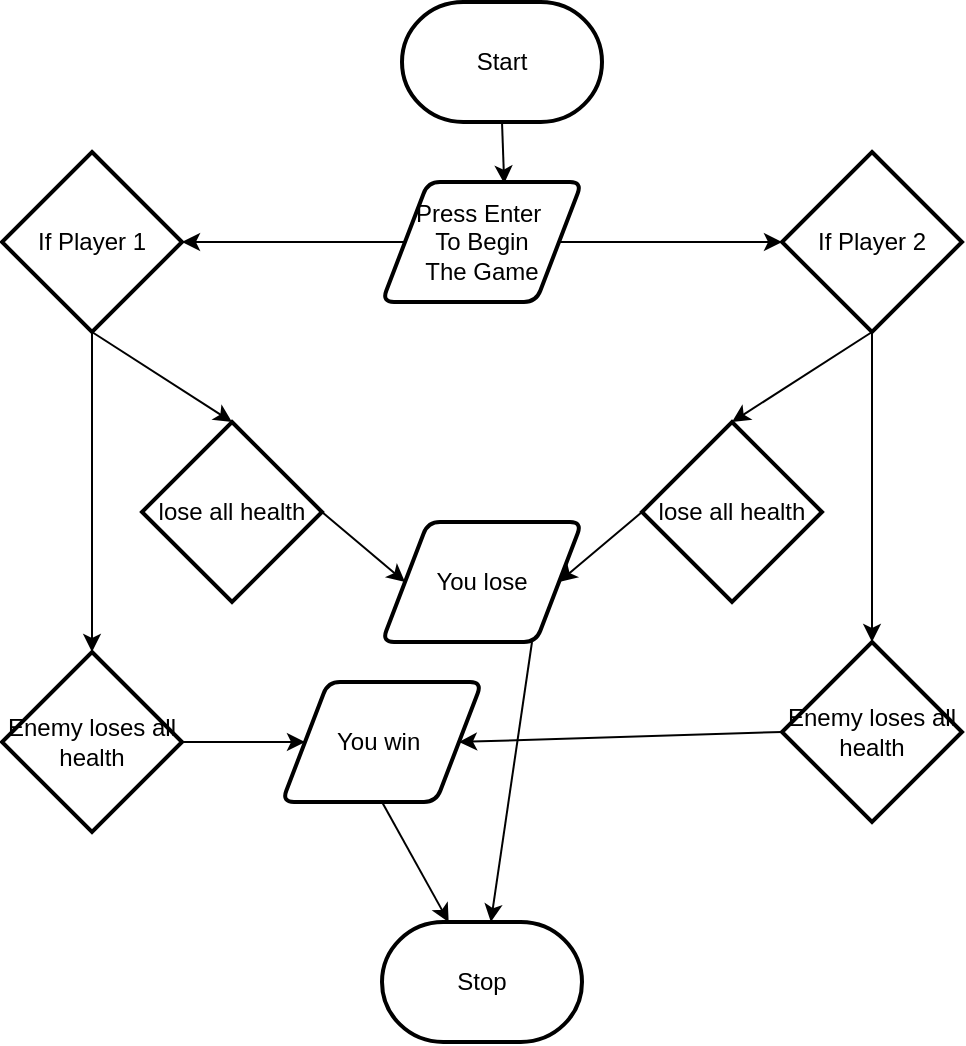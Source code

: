 <mxfile>
    <diagram id="IlVPg7WxEtr5p64IVQfV" name="Page-1">
        <mxGraphModel dx="715" dy="481" grid="1" gridSize="10" guides="1" tooltips="1" connect="1" arrows="1" fold="1" page="1" pageScale="1" pageWidth="827" pageHeight="1169" math="0" shadow="0">
            <root>
                <mxCell id="0"/>
                <mxCell id="1" parent="0"/>
                <mxCell id="10" style="edgeStyle=none;html=1;exitX=0.5;exitY=1;exitDx=0;exitDy=0;exitPerimeter=0;entryX=0.611;entryY=0.013;entryDx=0;entryDy=0;entryPerimeter=0;strokeColor=default;endArrow=classic;endFill=1;" parent="1" source="6" target="8" edge="1">
                    <mxGeometry relative="1" as="geometry"/>
                </mxCell>
                <mxCell id="6" value="Start" style="strokeWidth=2;html=1;shape=mxgraph.flowchart.terminator;whiteSpace=wrap;glass=0;" parent="1" vertex="1">
                    <mxGeometry x="300" y="210" width="100" height="60" as="geometry"/>
                </mxCell>
                <mxCell id="7" value="Stop" style="strokeWidth=2;html=1;shape=mxgraph.flowchart.terminator;whiteSpace=wrap;glass=0;" parent="1" vertex="1">
                    <mxGeometry x="290" y="670" width="100" height="60" as="geometry"/>
                </mxCell>
                <mxCell id="40" style="edgeStyle=none;html=1;exitX=1;exitY=0.5;exitDx=0;exitDy=0;entryX=0;entryY=0.5;entryDx=0;entryDy=0;entryPerimeter=0;strokeColor=default;endArrow=classic;endFill=1;" parent="1" source="8" target="39" edge="1">
                    <mxGeometry relative="1" as="geometry"/>
                </mxCell>
                <mxCell id="41" style="edgeStyle=none;html=1;exitX=0;exitY=0.5;exitDx=0;exitDy=0;entryX=1;entryY=0.5;entryDx=0;entryDy=0;entryPerimeter=0;strokeColor=default;endArrow=classic;endFill=1;" parent="1" source="8" target="38" edge="1">
                    <mxGeometry relative="1" as="geometry"/>
                </mxCell>
                <mxCell id="8" value="Press Enter&amp;nbsp;&lt;br&gt;To Begin&lt;br&gt;The Game" style="shape=parallelogram;html=1;strokeWidth=2;perimeter=parallelogramPerimeter;whiteSpace=wrap;rounded=1;arcSize=12;size=0.23;glass=0;" parent="1" vertex="1">
                    <mxGeometry x="290" y="300" width="100" height="60" as="geometry"/>
                </mxCell>
                <mxCell id="50" style="edgeStyle=none;html=1;exitX=0.5;exitY=1;exitDx=0;exitDy=0;exitPerimeter=0;entryX=0.5;entryY=0;entryDx=0;entryDy=0;entryPerimeter=0;strokeColor=default;endArrow=classic;endFill=1;" parent="1" source="38" target="47" edge="1">
                    <mxGeometry relative="1" as="geometry"/>
                </mxCell>
                <mxCell id="58" style="edgeStyle=none;html=1;exitX=0.5;exitY=1;exitDx=0;exitDy=0;exitPerimeter=0;entryX=0.5;entryY=0;entryDx=0;entryDy=0;entryPerimeter=0;strokeColor=default;endArrow=classic;endFill=1;" parent="1" source="38" target="53" edge="1">
                    <mxGeometry relative="1" as="geometry"/>
                </mxCell>
                <mxCell id="38" value="If Player 1" style="strokeWidth=2;html=1;shape=mxgraph.flowchart.decision;whiteSpace=wrap;glass=0;strokeColor=default;fillColor=default;gradientColor=none;" parent="1" vertex="1">
                    <mxGeometry x="100" y="285" width="90" height="90" as="geometry"/>
                </mxCell>
                <mxCell id="49" style="edgeStyle=none;html=1;exitX=0.5;exitY=1;exitDx=0;exitDy=0;exitPerimeter=0;entryX=0.5;entryY=0;entryDx=0;entryDy=0;entryPerimeter=0;strokeColor=default;endArrow=classic;endFill=1;" parent="1" source="39" target="48" edge="1">
                    <mxGeometry relative="1" as="geometry"/>
                </mxCell>
                <mxCell id="59" style="edgeStyle=none;html=1;exitX=0.5;exitY=1;exitDx=0;exitDy=0;exitPerimeter=0;entryX=0.5;entryY=0;entryDx=0;entryDy=0;entryPerimeter=0;strokeColor=default;endArrow=classic;endFill=1;" parent="1" source="39" target="55" edge="1">
                    <mxGeometry relative="1" as="geometry"/>
                </mxCell>
                <mxCell id="39" value="If Player 2" style="strokeWidth=2;html=1;shape=mxgraph.flowchart.decision;whiteSpace=wrap;glass=0;strokeColor=default;fillColor=default;gradientColor=none;" parent="1" vertex="1">
                    <mxGeometry x="490" y="285" width="90" height="90" as="geometry"/>
                </mxCell>
                <mxCell id="45" style="edgeStyle=none;html=1;exitX=0.5;exitY=1;exitDx=0;exitDy=0;strokeColor=default;endArrow=classic;endFill=1;" parent="1" source="42" target="7" edge="1">
                    <mxGeometry relative="1" as="geometry"/>
                </mxCell>
                <mxCell id="42" value="You win&amp;nbsp;" style="shape=parallelogram;html=1;strokeWidth=2;perimeter=parallelogramPerimeter;whiteSpace=wrap;rounded=1;arcSize=12;size=0.23;glass=0;strokeColor=default;fillColor=default;gradientColor=none;" parent="1" vertex="1">
                    <mxGeometry x="240" y="550" width="100" height="60" as="geometry"/>
                </mxCell>
                <mxCell id="46" style="edgeStyle=none;html=1;exitX=0.75;exitY=1;exitDx=0;exitDy=0;strokeColor=default;endArrow=classic;endFill=1;" parent="1" source="43" target="7" edge="1">
                    <mxGeometry relative="1" as="geometry"/>
                </mxCell>
                <mxCell id="43" value="You lose" style="shape=parallelogram;html=1;strokeWidth=2;perimeter=parallelogramPerimeter;whiteSpace=wrap;rounded=1;arcSize=12;size=0.23;glass=0;strokeColor=default;fillColor=default;gradientColor=none;" parent="1" vertex="1">
                    <mxGeometry x="290" y="470" width="100" height="60" as="geometry"/>
                </mxCell>
                <mxCell id="51" style="edgeStyle=none;html=1;exitX=1;exitY=0.5;exitDx=0;exitDy=0;exitPerimeter=0;entryX=0;entryY=0.5;entryDx=0;entryDy=0;strokeColor=default;endArrow=classic;endFill=1;" parent="1" source="47" target="43" edge="1">
                    <mxGeometry relative="1" as="geometry"/>
                </mxCell>
                <mxCell id="47" value="lose all health" style="strokeWidth=2;html=1;shape=mxgraph.flowchart.decision;whiteSpace=wrap;glass=0;strokeColor=default;fillColor=default;gradientColor=none;" parent="1" vertex="1">
                    <mxGeometry x="170" y="420" width="90" height="90" as="geometry"/>
                </mxCell>
                <mxCell id="52" style="edgeStyle=none;html=1;exitX=0;exitY=0.5;exitDx=0;exitDy=0;exitPerimeter=0;entryX=1;entryY=0.5;entryDx=0;entryDy=0;strokeColor=default;endArrow=classic;endFill=1;" parent="1" source="48" target="43" edge="1">
                    <mxGeometry relative="1" as="geometry"/>
                </mxCell>
                <mxCell id="48" value="lose all health" style="strokeWidth=2;html=1;shape=mxgraph.flowchart.decision;whiteSpace=wrap;glass=0;strokeColor=default;fillColor=default;gradientColor=none;" parent="1" vertex="1">
                    <mxGeometry x="420" y="420" width="90" height="90" as="geometry"/>
                </mxCell>
                <mxCell id="54" style="edgeStyle=none;html=1;exitX=1;exitY=0.5;exitDx=0;exitDy=0;exitPerimeter=0;entryX=0;entryY=0.5;entryDx=0;entryDy=0;strokeColor=default;endArrow=classic;endFill=1;" parent="1" source="53" target="42" edge="1">
                    <mxGeometry relative="1" as="geometry"/>
                </mxCell>
                <mxCell id="53" value="Enemy loses all health" style="strokeWidth=2;html=1;shape=mxgraph.flowchart.decision;whiteSpace=wrap;glass=0;strokeColor=default;fillColor=default;gradientColor=none;" parent="1" vertex="1">
                    <mxGeometry x="100" y="535" width="90" height="90" as="geometry"/>
                </mxCell>
                <mxCell id="56" style="edgeStyle=none;html=1;exitX=0;exitY=0.5;exitDx=0;exitDy=0;exitPerimeter=0;entryX=1;entryY=0.5;entryDx=0;entryDy=0;strokeColor=default;endArrow=classic;endFill=1;" parent="1" source="55" target="42" edge="1">
                    <mxGeometry relative="1" as="geometry"/>
                </mxCell>
                <mxCell id="55" value="Enemy loses all health" style="strokeWidth=2;html=1;shape=mxgraph.flowchart.decision;whiteSpace=wrap;glass=0;strokeColor=default;fillColor=default;gradientColor=none;" parent="1" vertex="1">
                    <mxGeometry x="490" y="530" width="90" height="90" as="geometry"/>
                </mxCell>
            </root>
        </mxGraphModel>
    </diagram>
</mxfile>